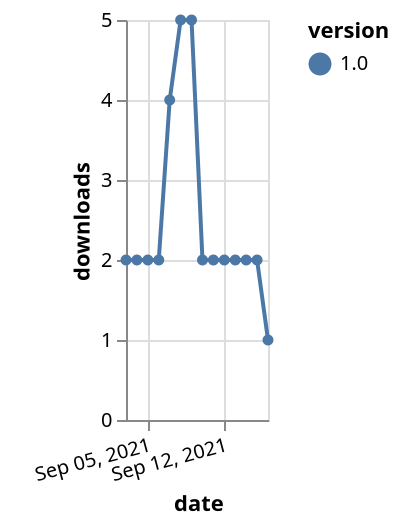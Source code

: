{"$schema": "https://vega.github.io/schema/vega-lite/v5.json", "description": "A simple bar chart with embedded data.", "data": {"values": [{"date": "2021-09-03", "total": 2397, "delta": 2, "version": "1.0"}, {"date": "2021-09-04", "total": 2399, "delta": 2, "version": "1.0"}, {"date": "2021-09-05", "total": 2401, "delta": 2, "version": "1.0"}, {"date": "2021-09-06", "total": 2403, "delta": 2, "version": "1.0"}, {"date": "2021-09-07", "total": 2407, "delta": 4, "version": "1.0"}, {"date": "2021-09-08", "total": 2412, "delta": 5, "version": "1.0"}, {"date": "2021-09-09", "total": 2417, "delta": 5, "version": "1.0"}, {"date": "2021-09-10", "total": 2419, "delta": 2, "version": "1.0"}, {"date": "2021-09-11", "total": 2421, "delta": 2, "version": "1.0"}, {"date": "2021-09-12", "total": 2423, "delta": 2, "version": "1.0"}, {"date": "2021-09-13", "total": 2425, "delta": 2, "version": "1.0"}, {"date": "2021-09-14", "total": 2427, "delta": 2, "version": "1.0"}, {"date": "2021-09-15", "total": 2429, "delta": 2, "version": "1.0"}, {"date": "2021-09-16", "total": 2430, "delta": 1, "version": "1.0"}]}, "width": "container", "mark": {"type": "line", "point": {"filled": true}}, "encoding": {"x": {"field": "date", "type": "temporal", "timeUnit": "yearmonthdate", "title": "date", "axis": {"labelAngle": -15}}, "y": {"field": "delta", "type": "quantitative", "title": "downloads"}, "color": {"field": "version", "type": "nominal"}, "tooltip": {"field": "delta"}}}